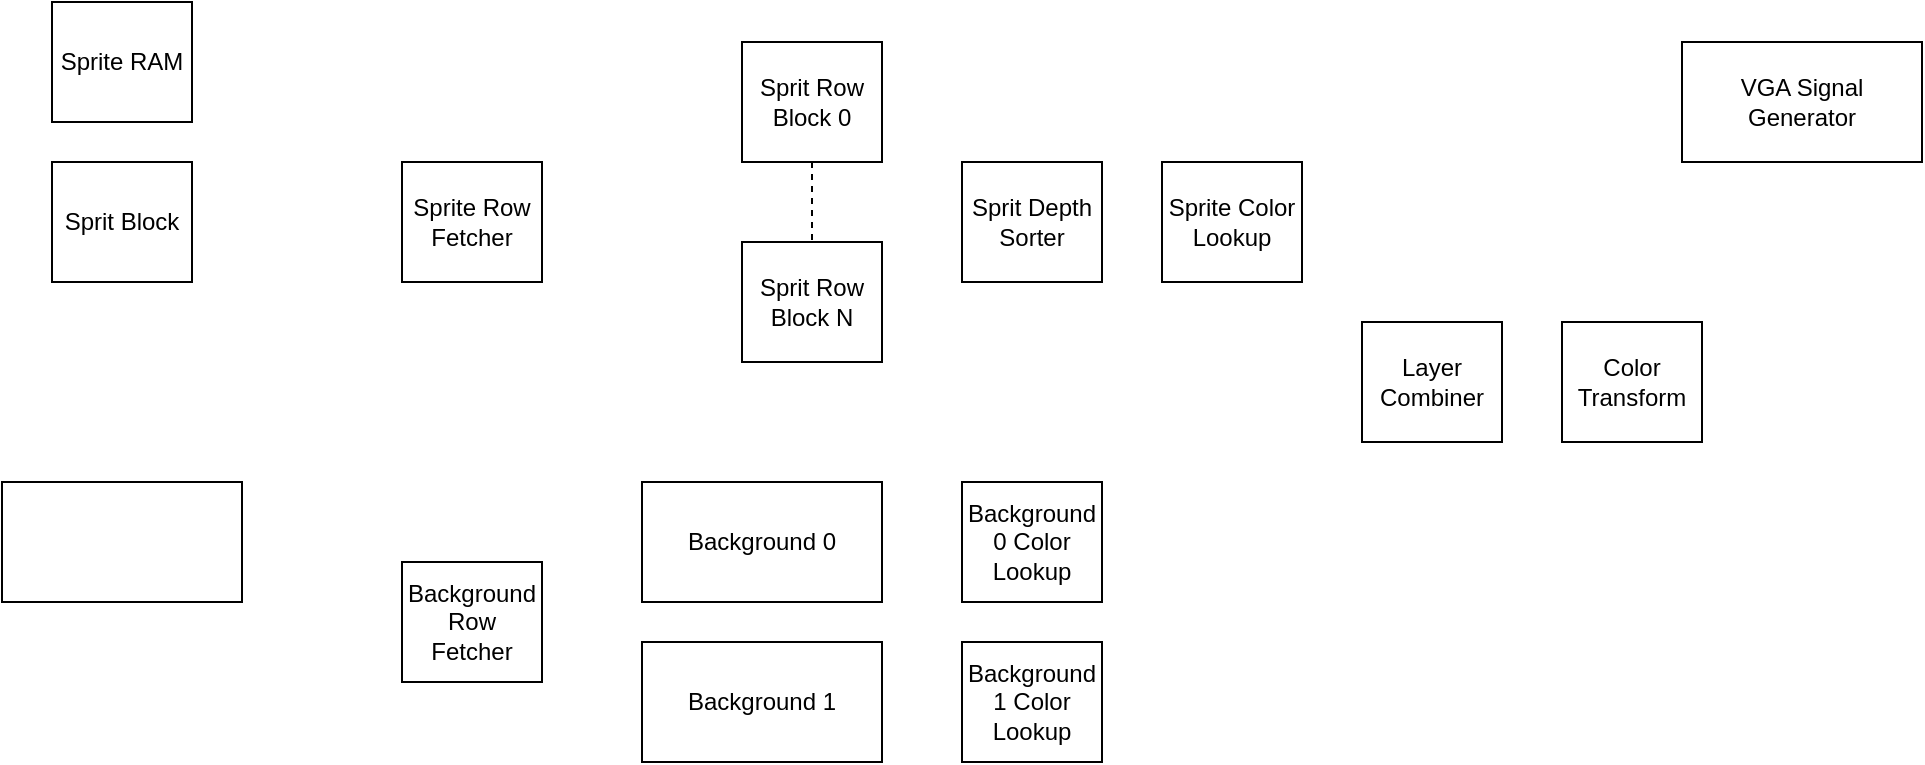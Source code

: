 <mxfile>
    <diagram name="Page-1" id="8NQKQLPwKNeTstGFi3XP">
        <mxGraphModel dx="2345" dy="637" grid="1" gridSize="10" guides="1" tooltips="1" connect="1" arrows="1" fold="1" page="1" pageScale="1" pageWidth="850" pageHeight="1100" math="0" shadow="0">
            <root>
                <mxCell id="0"/>
                <mxCell id="1" parent="0"/>
                <mxCell id="3" value="VGA Signal Generator" style="rounded=0;whiteSpace=wrap;html=1;" vertex="1" parent="1">
                    <mxGeometry x="680" y="90" width="120" height="60" as="geometry"/>
                </mxCell>
                <mxCell id="17" style="edgeStyle=none;html=1;exitX=0.5;exitY=1;exitDx=0;exitDy=0;entryX=0.5;entryY=0;entryDx=0;entryDy=0;dashed=1;endArrow=none;endFill=0;" edge="1" parent="1" source="4" target="7">
                    <mxGeometry relative="1" as="geometry"/>
                </mxCell>
                <mxCell id="4" value="Sprit Row Block 0" style="rounded=0;whiteSpace=wrap;html=1;" vertex="1" parent="1">
                    <mxGeometry x="210" y="90" width="70" height="60" as="geometry"/>
                </mxCell>
                <mxCell id="5" value="Background 0" style="rounded=0;whiteSpace=wrap;html=1;" vertex="1" parent="1">
                    <mxGeometry x="160" y="310" width="120" height="60" as="geometry"/>
                </mxCell>
                <mxCell id="6" value="Background 1" style="rounded=0;whiteSpace=wrap;html=1;" vertex="1" parent="1">
                    <mxGeometry x="160" y="390" width="120" height="60" as="geometry"/>
                </mxCell>
                <mxCell id="7" value="Sprit Row Block N" style="rounded=0;whiteSpace=wrap;html=1;" vertex="1" parent="1">
                    <mxGeometry x="210" y="190" width="70" height="60" as="geometry"/>
                </mxCell>
                <mxCell id="8" value="Sprit Depth Sorter" style="rounded=0;whiteSpace=wrap;html=1;" vertex="1" parent="1">
                    <mxGeometry x="320" y="150" width="70" height="60" as="geometry"/>
                </mxCell>
                <mxCell id="9" value="Sprite Color Lookup" style="rounded=0;whiteSpace=wrap;html=1;" vertex="1" parent="1">
                    <mxGeometry x="420" y="150" width="70" height="60" as="geometry"/>
                </mxCell>
                <mxCell id="10" value="Layer Combiner" style="rounded=0;whiteSpace=wrap;html=1;" vertex="1" parent="1">
                    <mxGeometry x="520" y="230" width="70" height="60" as="geometry"/>
                </mxCell>
                <mxCell id="11" value="Background 0 Color Lookup" style="rounded=0;whiteSpace=wrap;html=1;" vertex="1" parent="1">
                    <mxGeometry x="320" y="310" width="70" height="60" as="geometry"/>
                </mxCell>
                <mxCell id="12" value="Background 1 Color Lookup" style="rounded=0;whiteSpace=wrap;html=1;" vertex="1" parent="1">
                    <mxGeometry x="320" y="390" width="70" height="60" as="geometry"/>
                </mxCell>
                <mxCell id="13" value="Color Transform" style="rounded=0;whiteSpace=wrap;html=1;" vertex="1" parent="1">
                    <mxGeometry x="620" y="230" width="70" height="60" as="geometry"/>
                </mxCell>
                <mxCell id="14" value="Sprite Row Fetcher" style="rounded=0;whiteSpace=wrap;html=1;" vertex="1" parent="1">
                    <mxGeometry x="40" y="150" width="70" height="60" as="geometry"/>
                </mxCell>
                <mxCell id="15" value="Background Row Fetcher" style="rounded=0;whiteSpace=wrap;html=1;" vertex="1" parent="1">
                    <mxGeometry x="40" y="350" width="70" height="60" as="geometry"/>
                </mxCell>
                <mxCell id="16" value="" style="rounded=0;whiteSpace=wrap;html=1;" vertex="1" parent="1">
                    <mxGeometry x="-160" y="310" width="120" height="60" as="geometry"/>
                </mxCell>
                <mxCell id="18" value="Sprit Block" style="rounded=0;whiteSpace=wrap;html=1;" vertex="1" parent="1">
                    <mxGeometry x="-135" y="150" width="70" height="60" as="geometry"/>
                </mxCell>
                <mxCell id="19" value="Sprite RAM" style="rounded=0;whiteSpace=wrap;html=1;" vertex="1" parent="1">
                    <mxGeometry x="-135" y="70" width="70" height="60" as="geometry"/>
                </mxCell>
            </root>
        </mxGraphModel>
    </diagram>
</mxfile>